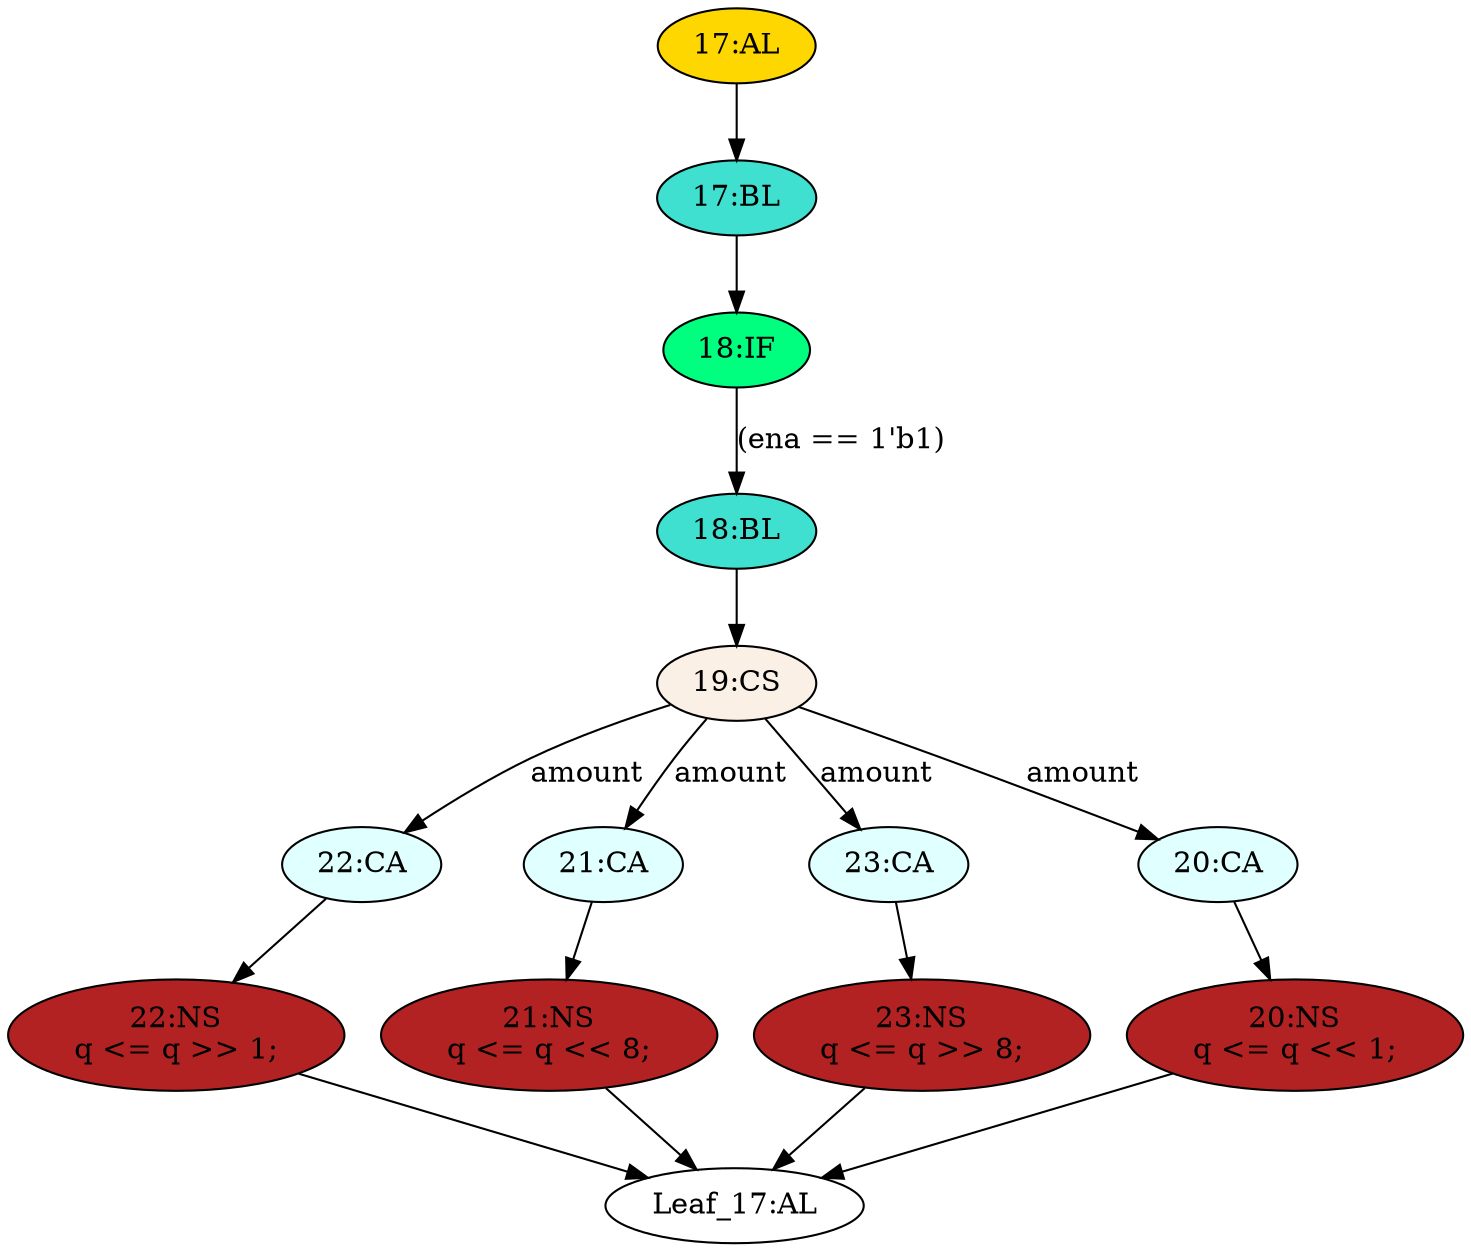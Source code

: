 strict digraph "" {
	node [label="\N"];
	"17:AL"	[ast="<pyverilog.vparser.ast.Always object at 0x7f33476cb090>",
		clk_sens=True,
		fillcolor=gold,
		label="17:AL",
		sens="['clk']",
		statements="[]",
		style=filled,
		typ=Always,
		use_var="['q', 'ena', 'amount']"];
	"17:BL"	[ast="<pyverilog.vparser.ast.Block object at 0x7f33476cb1d0>",
		fillcolor=turquoise,
		label="17:BL",
		statements="[]",
		style=filled,
		typ=Block];
	"17:AL" -> "17:BL"	[cond="[]",
		lineno=None];
	"18:BL"	[ast="<pyverilog.vparser.ast.Block object at 0x7f33476cb450>",
		fillcolor=turquoise,
		label="18:BL",
		statements="[]",
		style=filled,
		typ=Block];
	"19:CS"	[ast="<pyverilog.vparser.ast.CaseStatement object at 0x7f33476cb390>",
		fillcolor=linen,
		label="19:CS",
		statements="[]",
		style=filled,
		typ=CaseStatement];
	"18:BL" -> "19:CS"	[cond="[]",
		lineno=None];
	"23:NS"	[ast="<pyverilog.vparser.ast.NonblockingSubstitution object at 0x7f33476c1290>",
		fillcolor=firebrick,
		label="23:NS
q <= q >> 8;",
		statements="[<pyverilog.vparser.ast.NonblockingSubstitution object at 0x7f33476c1290>]",
		style=filled,
		typ=NonblockingSubstitution];
	"Leaf_17:AL"	[def_var="['q']",
		label="Leaf_17:AL"];
	"23:NS" -> "Leaf_17:AL"	[cond="[]",
		lineno=None];
	"22:CA"	[ast="<pyverilog.vparser.ast.Case object at 0x7f33476cbf50>",
		fillcolor=lightcyan,
		label="22:CA",
		statements="[]",
		style=filled,
		typ=Case];
	"22:NS"	[ast="<pyverilog.vparser.ast.NonblockingSubstitution object at 0x7f33476cbfd0>",
		fillcolor=firebrick,
		label="22:NS
q <= q >> 1;",
		statements="[<pyverilog.vparser.ast.NonblockingSubstitution object at 0x7f33476cbfd0>]",
		style=filled,
		typ=NonblockingSubstitution];
	"22:CA" -> "22:NS"	[cond="[]",
		lineno=None];
	"18:IF"	[ast="<pyverilog.vparser.ast.IfStatement object at 0x7f33476cb210>",
		fillcolor=springgreen,
		label="18:IF",
		statements="[]",
		style=filled,
		typ=IfStatement];
	"17:BL" -> "18:IF"	[cond="[]",
		lineno=None];
	"18:IF" -> "18:BL"	[cond="['ena']",
		label="(ena == 1'b1)",
		lineno=18];
	"21:CA"	[ast="<pyverilog.vparser.ast.Case object at 0x7f33476cbcd0>",
		fillcolor=lightcyan,
		label="21:CA",
		statements="[]",
		style=filled,
		typ=Case];
	"21:NS"	[ast="<pyverilog.vparser.ast.NonblockingSubstitution object at 0x7f33476cbd50>",
		fillcolor=firebrick,
		label="21:NS
q <= q << 8;",
		statements="[<pyverilog.vparser.ast.NonblockingSubstitution object at 0x7f33476cbd50>]",
		style=filled,
		typ=NonblockingSubstitution];
	"21:CA" -> "21:NS"	[cond="[]",
		lineno=None];
	"23:CA"	[ast="<pyverilog.vparser.ast.Case object at 0x7f33476c1210>",
		fillcolor=lightcyan,
		label="23:CA",
		statements="[]",
		style=filled,
		typ=Case];
	"23:CA" -> "23:NS"	[cond="[]",
		lineno=None];
	"22:NS" -> "Leaf_17:AL"	[cond="[]",
		lineno=None];
	"20:NS"	[ast="<pyverilog.vparser.ast.NonblockingSubstitution object at 0x7f33476cb550>",
		fillcolor=firebrick,
		label="20:NS
q <= q << 1;",
		statements="[<pyverilog.vparser.ast.NonblockingSubstitution object at 0x7f33476cb550>]",
		style=filled,
		typ=NonblockingSubstitution];
	"20:NS" -> "Leaf_17:AL"	[cond="[]",
		lineno=None];
	"20:CA"	[ast="<pyverilog.vparser.ast.Case object at 0x7f33476cb4d0>",
		fillcolor=lightcyan,
		label="20:CA",
		statements="[]",
		style=filled,
		typ=Case];
	"20:CA" -> "20:NS"	[cond="[]",
		lineno=None];
	"19:CS" -> "22:CA"	[cond="['amount']",
		label=amount,
		lineno=19];
	"19:CS" -> "21:CA"	[cond="['amount']",
		label=amount,
		lineno=19];
	"19:CS" -> "23:CA"	[cond="['amount']",
		label=amount,
		lineno=19];
	"19:CS" -> "20:CA"	[cond="['amount']",
		label=amount,
		lineno=19];
	"21:NS" -> "Leaf_17:AL"	[cond="[]",
		lineno=None];
}
